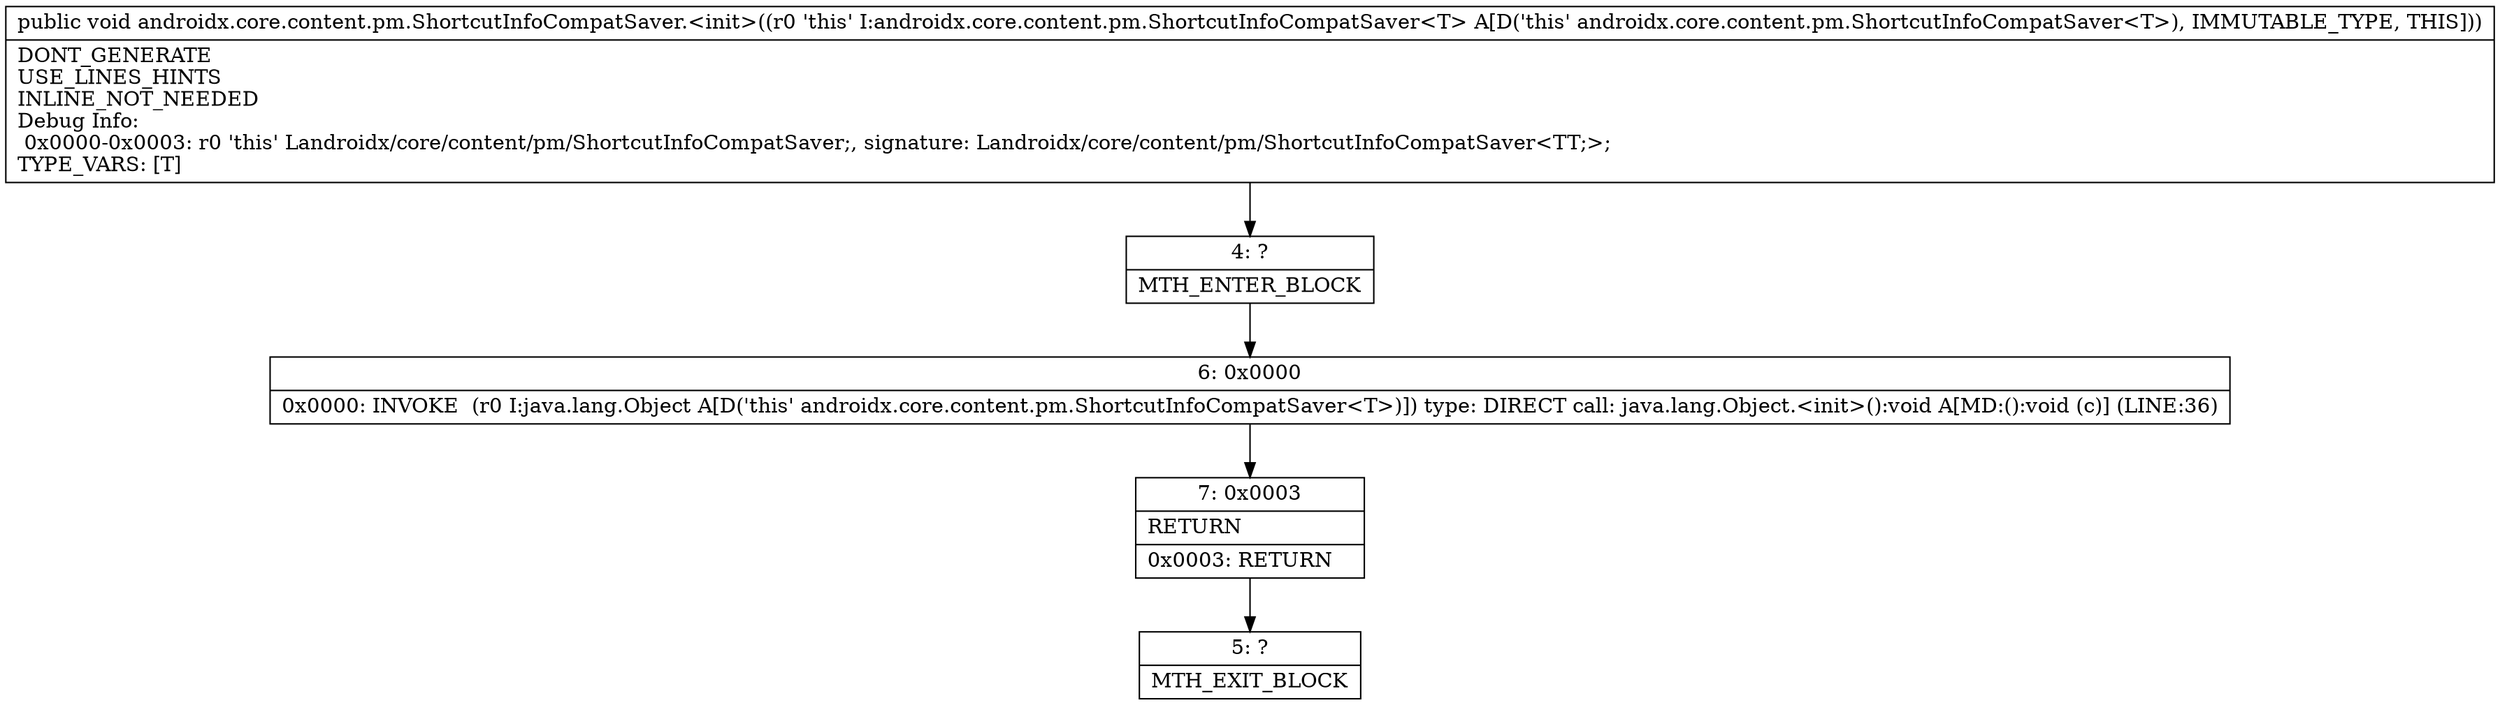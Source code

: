 digraph "CFG forandroidx.core.content.pm.ShortcutInfoCompatSaver.\<init\>()V" {
Node_4 [shape=record,label="{4\:\ ?|MTH_ENTER_BLOCK\l}"];
Node_6 [shape=record,label="{6\:\ 0x0000|0x0000: INVOKE  (r0 I:java.lang.Object A[D('this' androidx.core.content.pm.ShortcutInfoCompatSaver\<T\>)]) type: DIRECT call: java.lang.Object.\<init\>():void A[MD:():void (c)] (LINE:36)\l}"];
Node_7 [shape=record,label="{7\:\ 0x0003|RETURN\l|0x0003: RETURN   \l}"];
Node_5 [shape=record,label="{5\:\ ?|MTH_EXIT_BLOCK\l}"];
MethodNode[shape=record,label="{public void androidx.core.content.pm.ShortcutInfoCompatSaver.\<init\>((r0 'this' I:androidx.core.content.pm.ShortcutInfoCompatSaver\<T\> A[D('this' androidx.core.content.pm.ShortcutInfoCompatSaver\<T\>), IMMUTABLE_TYPE, THIS]))  | DONT_GENERATE\lUSE_LINES_HINTS\lINLINE_NOT_NEEDED\lDebug Info:\l  0x0000\-0x0003: r0 'this' Landroidx\/core\/content\/pm\/ShortcutInfoCompatSaver;, signature: Landroidx\/core\/content\/pm\/ShortcutInfoCompatSaver\<TT;\>;\lTYPE_VARS: [T]\l}"];
MethodNode -> Node_4;Node_4 -> Node_6;
Node_6 -> Node_7;
Node_7 -> Node_5;
}

